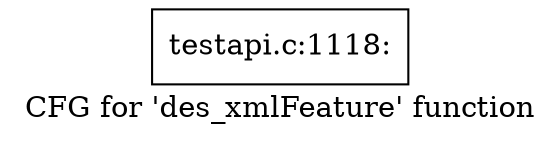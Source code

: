 digraph "CFG for 'des_xmlFeature' function" {
	label="CFG for 'des_xmlFeature' function";

	Node0x478ebc0 [shape=record,label="{testapi.c:1118:}"];
}
